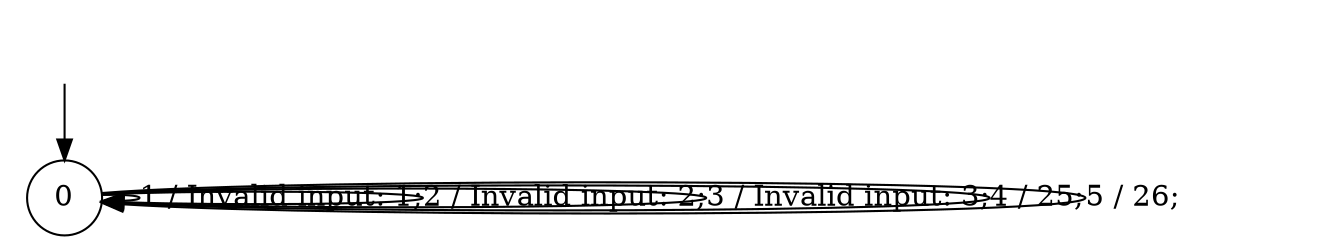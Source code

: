 digraph g {
__start0 [label="" shape="none"];

	s0 [shape="circle" label="0"];
	s0 -> s0 [label="1 / Invalid input: 1;"];
	s0 -> s0 [label="2 / Invalid input: 2;"];
	s0 -> s0 [label="3 / Invalid input: 3;"];
	s0 -> s0 [label="4 / 25;"];
	s0 -> s0 [label="5 / 26;"];

__start0 -> s0;
}
